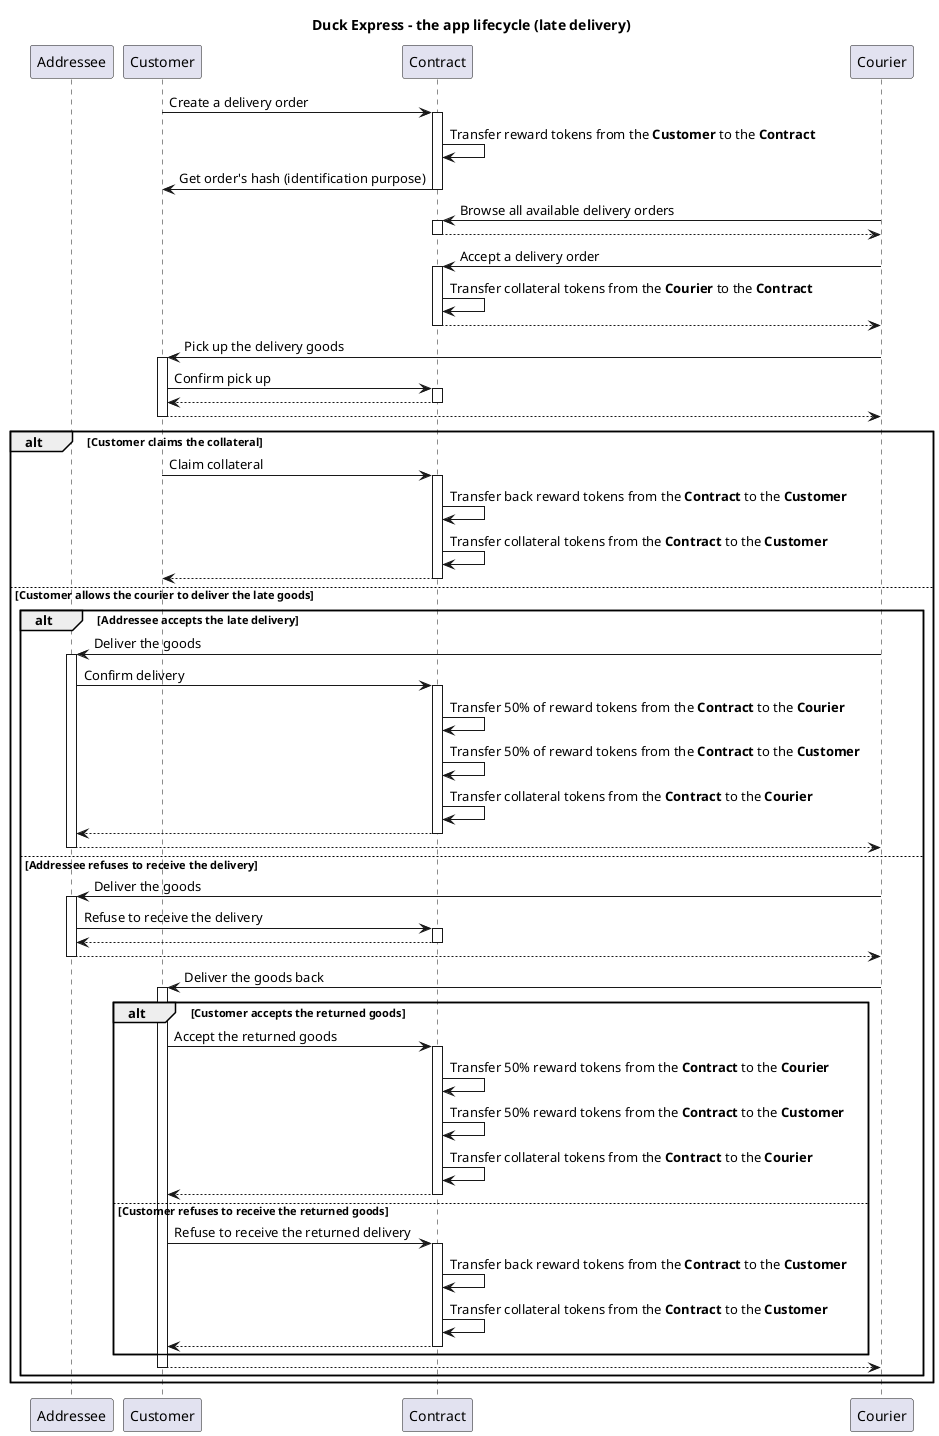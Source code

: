 @startuml
title Duck Express - the app lifecycle (late delivery)

participant "Addressee" as addressee
participant "Customer" as customer
participant "Contract" as contract
participant "Courier" as courier

customer -> contract: Create a delivery order
activate contract
contract -> contract: Transfer reward tokens from the <b>Customer</b> to the <b>Contract</b>
contract -> customer: Get order's hash (identification purpose)
deactivate

courier -> contract: Browse all available delivery orders
activate contract
return

courier -> contract: Accept a delivery order
activate contract
contract -> contract: Transfer collateral tokens from the <b>Courier</b> to the <b>Contract</b>
return

courier -> customer: Pick up the delivery goods
activate customer
customer -> contract: Confirm pick up
activate contract
return
return

alt Customer claims the collateral
  customer -> contract: Claim collateral
  activate contract
  contract -> contract: Transfer back reward tokens from the <b>Contract</b> to the <b>Customer</b>
  contract -> contract: Transfer collateral tokens from the <b>Contract</b> to the <b>Customer</b>
  return
else Customer allows the courier to deliver the late goods
  alt Addressee accepts the late delivery
    courier -> addressee: Deliver the goods
    activate addressee
    addressee -> contract: Confirm delivery
    activate contract
    contract -> contract: Transfer 50% of reward tokens from the <b>Contract</b> to the <b>Courier</b>
    contract -> contract: Transfer 50% of reward tokens from the <b>Contract</b> to the <b>Customer</b>
    contract -> contract: Transfer collateral tokens from the <b>Contract</b> to the <b>Courier</b>
    return
    return
  else Addressee refuses to receive the delivery
    courier -> addressee: Deliver the goods
    activate addressee
    addressee -> contract: Refuse to receive the delivery
    activate contract
    return
    return

    courier -> customer: Deliver the goods back
    activate customer
    alt Customer accepts the returned goods
      customer -> contract: Accept the returned goods
      activate contract
      contract -> contract: Transfer 50% reward tokens from the <b>Contract</b> to the <b>Courier</b>
      contract -> contract: Transfer 50% reward tokens from the <b>Contract</b> to the <b>Customer</b>
      contract -> contract: Transfer collateral tokens from the <b>Contract</b> to the <b>Courier</b>
      return
    else Customer refuses to receive the returned goods
      customer -> contract: Refuse to receive the returned delivery
      activate contract
      contract -> contract: Transfer back reward tokens from the <b>Contract</b> to the <b>Customer</b>
      contract -> contract: Transfer collateral tokens from the <b>Contract</b> to the <b>Customer</b>
      return
    end
    return
  end
end

@enduml
